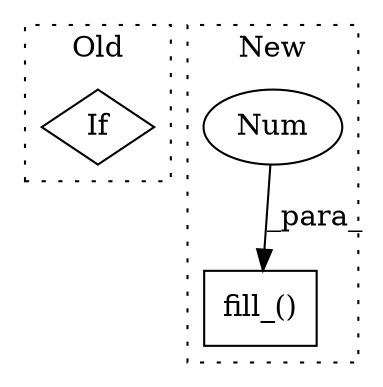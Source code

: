 digraph G {
subgraph cluster0 {
1 [label="If" a="96" s="7340,7459" l="3,22" shape="diamond"];
label = "Old";
style="dotted";
}
subgraph cluster1 {
2 [label="fill_()" a="75" s="7328,7349" l="20,1" shape="box"];
3 [label="Num" a="76" s="7348" l="1" shape="ellipse"];
label = "New";
style="dotted";
}
3 -> 2 [label="_para_"];
}